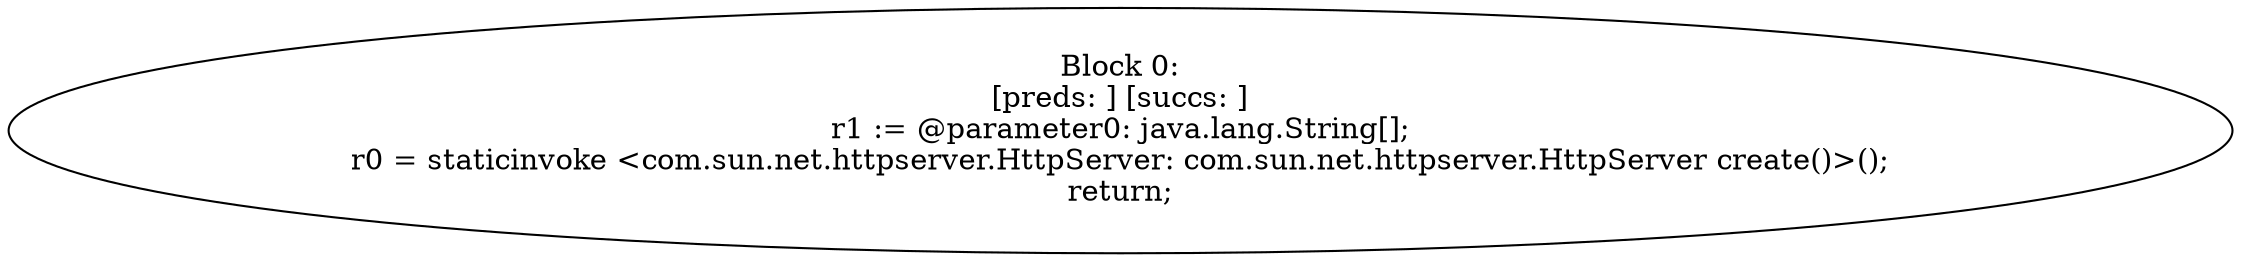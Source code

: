 digraph "unitGraph" {
    "Block 0:
[preds: ] [succs: ]
r1 := @parameter0: java.lang.String[];
r0 = staticinvoke <com.sun.net.httpserver.HttpServer: com.sun.net.httpserver.HttpServer create()>();
return;
"
}
